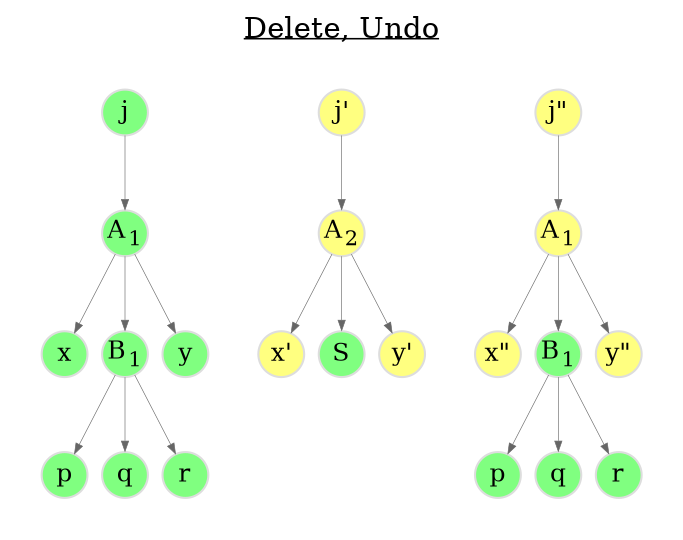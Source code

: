 digraph delete_new {
	graph [
		rankdir="TB"
		bgcolor="white"
		color="white"
		nodesep="0.1"
		ranksep="0.5"
		labelloc="t"
		label=<<U>Delete, Undo</U>>
	];

	node [
		fontsize="12"
		style="solid"
		width="0.3"
		height="0.3"
		fixedsize="true"
		penwidth="1.0"
		color="#DDDDDD"
	];

	edge [
		penwidth="0.3"
		color="#666666"
		arrowsize="0.5"
	];


	subgraph cluster1 {
		color=transparent;
		labelloc="t"
		label=""

		a0 [ label=<j>             style="filled" fillcolor="#80ff80" ];
		a1 [ label=<A<SUB>1</SUB>> style="filled" fillcolor="#80ff80" ];
		a2 [ label=<x>             style="filled" fillcolor="#80ff80" ];
		a3 [ label=<B<SUB>1</SUB>> style="filled" fillcolor="#80ff80" ];
		a4 [ label=<y>             style="filled" fillcolor="#80ff80" ];
		a5 [ label=<p>             style="filled" fillcolor="#80ff80" ];
		a6 [ label=<q>             style="filled" fillcolor="#80ff80" ];
		a7 [ label=<r>             style="filled" fillcolor="#80ff80" ];

		a0 -> a1;
		a1 -> a2;
		a1 -> a3;
		a1 -> a4;
		a3 -> a5;
		a3 -> a6;
		a3 -> a7;
	}

	subgraph cluster2 {
		color=transparent;
		labelloc="t"
		label=""

		b0 [ label=<j'>            style="filled" fillcolor="#ffff80" ];
		b1 [ label=<A<SUB>2</SUB>> style="filled" fillcolor="#ffff80" ];
		b2 [ label=<x'>            style="filled" fillcolor="#ffff80" ];
		b3 [ label=<S>             style="filled" fillcolor="#80ff80" ];
		b4 [ label=<y'>            style="filled" fillcolor="#ffff80" ];

		b0 -> b1;
		b1 -> b2;
		b1 -> b3;
		b1 -> b4;
	}
	subgraph cluster3 {
		color=transparent;
		labelloc="t"
		label=""

		c0 [ label=<j">            style="filled" fillcolor="#ffff80" ];
		c1 [ label=<A<SUB>1</SUB>> style="filled" fillcolor="#ffff80" ];
		c2 [ label=<x">            style="filled" fillcolor="#ffff80" ];
		c3 [ label=<B<SUB>1</SUB>> style="filled" fillcolor="#80ff80" ];
		c4 [ label=<y">            style="filled" fillcolor="#ffff80" ];
		c5 [ label=<p>             style="filled" fillcolor="#80ff80" ];
		c6 [ label=<q>             style="filled" fillcolor="#80ff80" ];
		c7 [ label=<r>             style="filled" fillcolor="#80ff80" ];

		c0 -> c1;
		c1 -> c2;
		c1 -> c3;
		c1 -> c4;
		c3 -> c5;
		c3 -> c6;
		c3 -> c7;
	}
}

